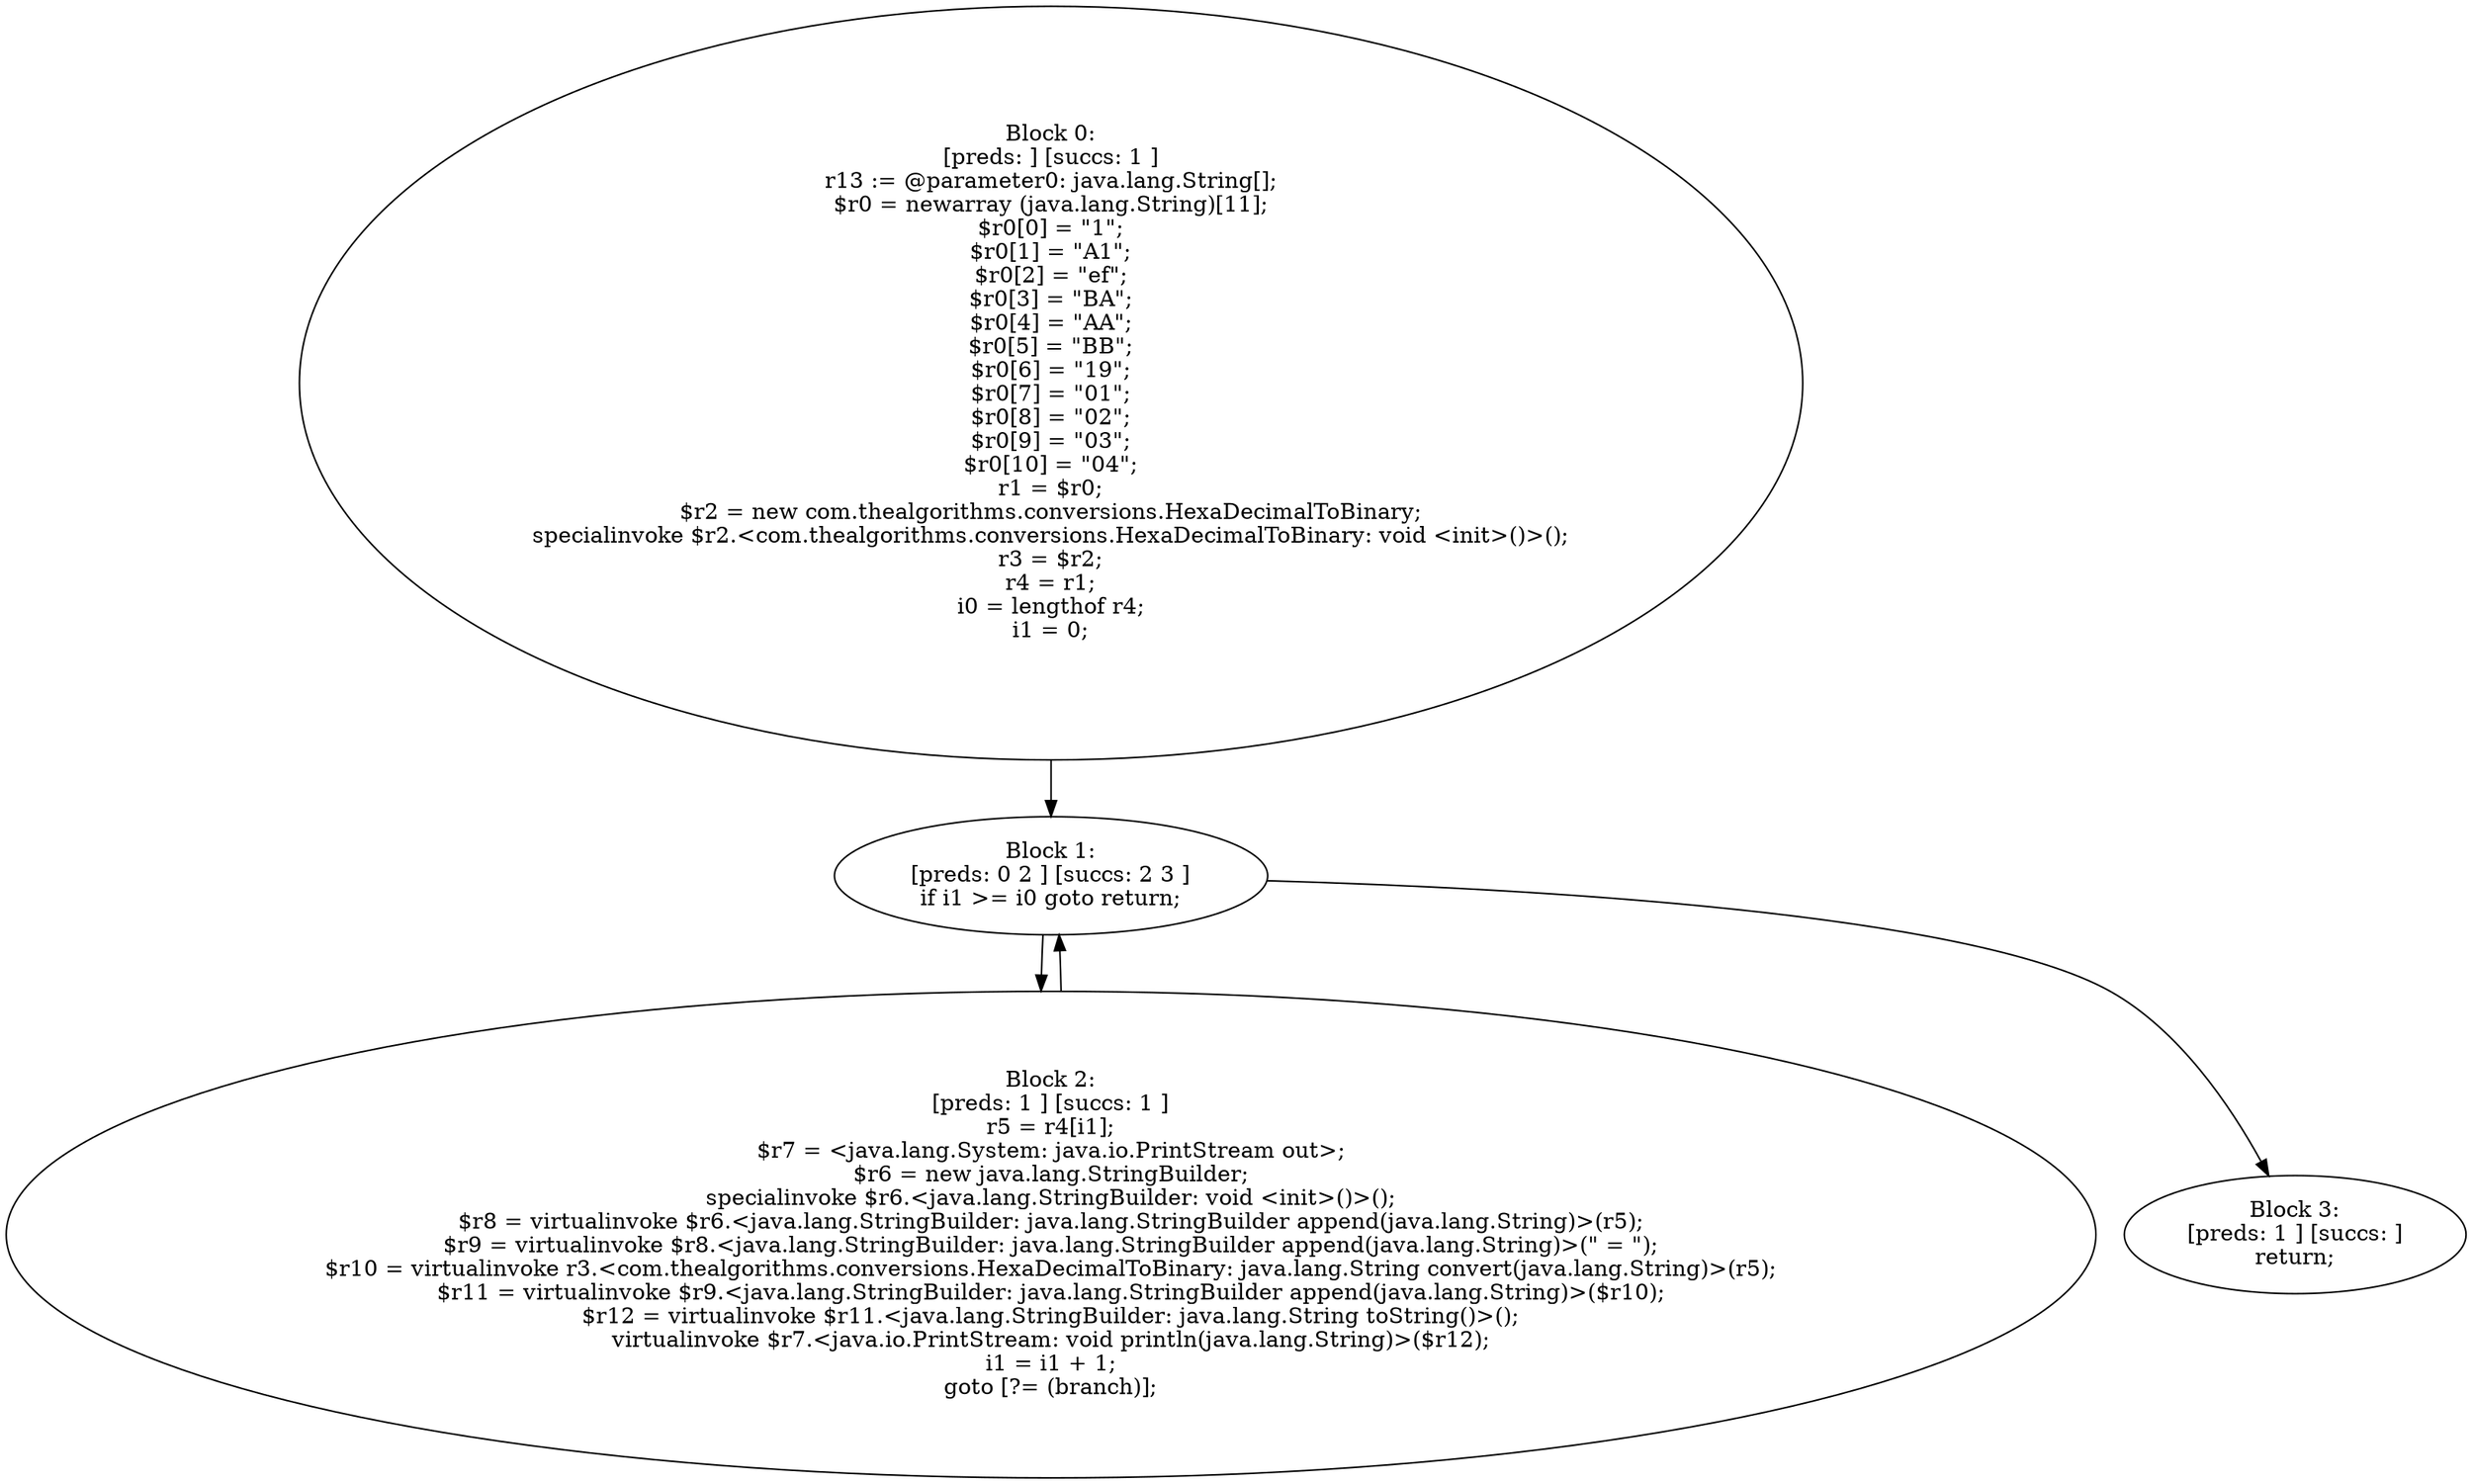 digraph "unitGraph" {
    "Block 0:
[preds: ] [succs: 1 ]
r13 := @parameter0: java.lang.String[];
$r0 = newarray (java.lang.String)[11];
$r0[0] = \"1\";
$r0[1] = \"A1\";
$r0[2] = \"ef\";
$r0[3] = \"BA\";
$r0[4] = \"AA\";
$r0[5] = \"BB\";
$r0[6] = \"19\";
$r0[7] = \"01\";
$r0[8] = \"02\";
$r0[9] = \"03\";
$r0[10] = \"04\";
r1 = $r0;
$r2 = new com.thealgorithms.conversions.HexaDecimalToBinary;
specialinvoke $r2.<com.thealgorithms.conversions.HexaDecimalToBinary: void <init>()>();
r3 = $r2;
r4 = r1;
i0 = lengthof r4;
i1 = 0;
"
    "Block 1:
[preds: 0 2 ] [succs: 2 3 ]
if i1 >= i0 goto return;
"
    "Block 2:
[preds: 1 ] [succs: 1 ]
r5 = r4[i1];
$r7 = <java.lang.System: java.io.PrintStream out>;
$r6 = new java.lang.StringBuilder;
specialinvoke $r6.<java.lang.StringBuilder: void <init>()>();
$r8 = virtualinvoke $r6.<java.lang.StringBuilder: java.lang.StringBuilder append(java.lang.String)>(r5);
$r9 = virtualinvoke $r8.<java.lang.StringBuilder: java.lang.StringBuilder append(java.lang.String)>(\" = \");
$r10 = virtualinvoke r3.<com.thealgorithms.conversions.HexaDecimalToBinary: java.lang.String convert(java.lang.String)>(r5);
$r11 = virtualinvoke $r9.<java.lang.StringBuilder: java.lang.StringBuilder append(java.lang.String)>($r10);
$r12 = virtualinvoke $r11.<java.lang.StringBuilder: java.lang.String toString()>();
virtualinvoke $r7.<java.io.PrintStream: void println(java.lang.String)>($r12);
i1 = i1 + 1;
goto [?= (branch)];
"
    "Block 3:
[preds: 1 ] [succs: ]
return;
"
    "Block 0:
[preds: ] [succs: 1 ]
r13 := @parameter0: java.lang.String[];
$r0 = newarray (java.lang.String)[11];
$r0[0] = \"1\";
$r0[1] = \"A1\";
$r0[2] = \"ef\";
$r0[3] = \"BA\";
$r0[4] = \"AA\";
$r0[5] = \"BB\";
$r0[6] = \"19\";
$r0[7] = \"01\";
$r0[8] = \"02\";
$r0[9] = \"03\";
$r0[10] = \"04\";
r1 = $r0;
$r2 = new com.thealgorithms.conversions.HexaDecimalToBinary;
specialinvoke $r2.<com.thealgorithms.conversions.HexaDecimalToBinary: void <init>()>();
r3 = $r2;
r4 = r1;
i0 = lengthof r4;
i1 = 0;
"->"Block 1:
[preds: 0 2 ] [succs: 2 3 ]
if i1 >= i0 goto return;
";
    "Block 1:
[preds: 0 2 ] [succs: 2 3 ]
if i1 >= i0 goto return;
"->"Block 2:
[preds: 1 ] [succs: 1 ]
r5 = r4[i1];
$r7 = <java.lang.System: java.io.PrintStream out>;
$r6 = new java.lang.StringBuilder;
specialinvoke $r6.<java.lang.StringBuilder: void <init>()>();
$r8 = virtualinvoke $r6.<java.lang.StringBuilder: java.lang.StringBuilder append(java.lang.String)>(r5);
$r9 = virtualinvoke $r8.<java.lang.StringBuilder: java.lang.StringBuilder append(java.lang.String)>(\" = \");
$r10 = virtualinvoke r3.<com.thealgorithms.conversions.HexaDecimalToBinary: java.lang.String convert(java.lang.String)>(r5);
$r11 = virtualinvoke $r9.<java.lang.StringBuilder: java.lang.StringBuilder append(java.lang.String)>($r10);
$r12 = virtualinvoke $r11.<java.lang.StringBuilder: java.lang.String toString()>();
virtualinvoke $r7.<java.io.PrintStream: void println(java.lang.String)>($r12);
i1 = i1 + 1;
goto [?= (branch)];
";
    "Block 1:
[preds: 0 2 ] [succs: 2 3 ]
if i1 >= i0 goto return;
"->"Block 3:
[preds: 1 ] [succs: ]
return;
";
    "Block 2:
[preds: 1 ] [succs: 1 ]
r5 = r4[i1];
$r7 = <java.lang.System: java.io.PrintStream out>;
$r6 = new java.lang.StringBuilder;
specialinvoke $r6.<java.lang.StringBuilder: void <init>()>();
$r8 = virtualinvoke $r6.<java.lang.StringBuilder: java.lang.StringBuilder append(java.lang.String)>(r5);
$r9 = virtualinvoke $r8.<java.lang.StringBuilder: java.lang.StringBuilder append(java.lang.String)>(\" = \");
$r10 = virtualinvoke r3.<com.thealgorithms.conversions.HexaDecimalToBinary: java.lang.String convert(java.lang.String)>(r5);
$r11 = virtualinvoke $r9.<java.lang.StringBuilder: java.lang.StringBuilder append(java.lang.String)>($r10);
$r12 = virtualinvoke $r11.<java.lang.StringBuilder: java.lang.String toString()>();
virtualinvoke $r7.<java.io.PrintStream: void println(java.lang.String)>($r12);
i1 = i1 + 1;
goto [?= (branch)];
"->"Block 1:
[preds: 0 2 ] [succs: 2 3 ]
if i1 >= i0 goto return;
";
}
